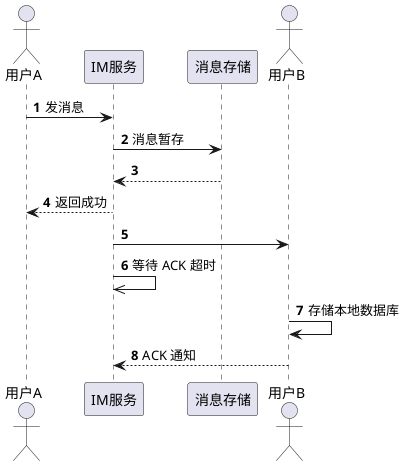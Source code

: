 @startuml
autonumber
actor 用户A
用户A -> IM服务: 发消息
IM服务 -> 消息存储: 消息暂存
消息存储 --> IM服务
IM服务 --> 用户A: 返回成功
actor 用户B
IM服务 -> 用户B
IM服务 ->> IM服务: 等待 ACK 超时
用户B -> 用户B: 存储本地数据库
用户B --> IM服务: ACK 通知
@enduml